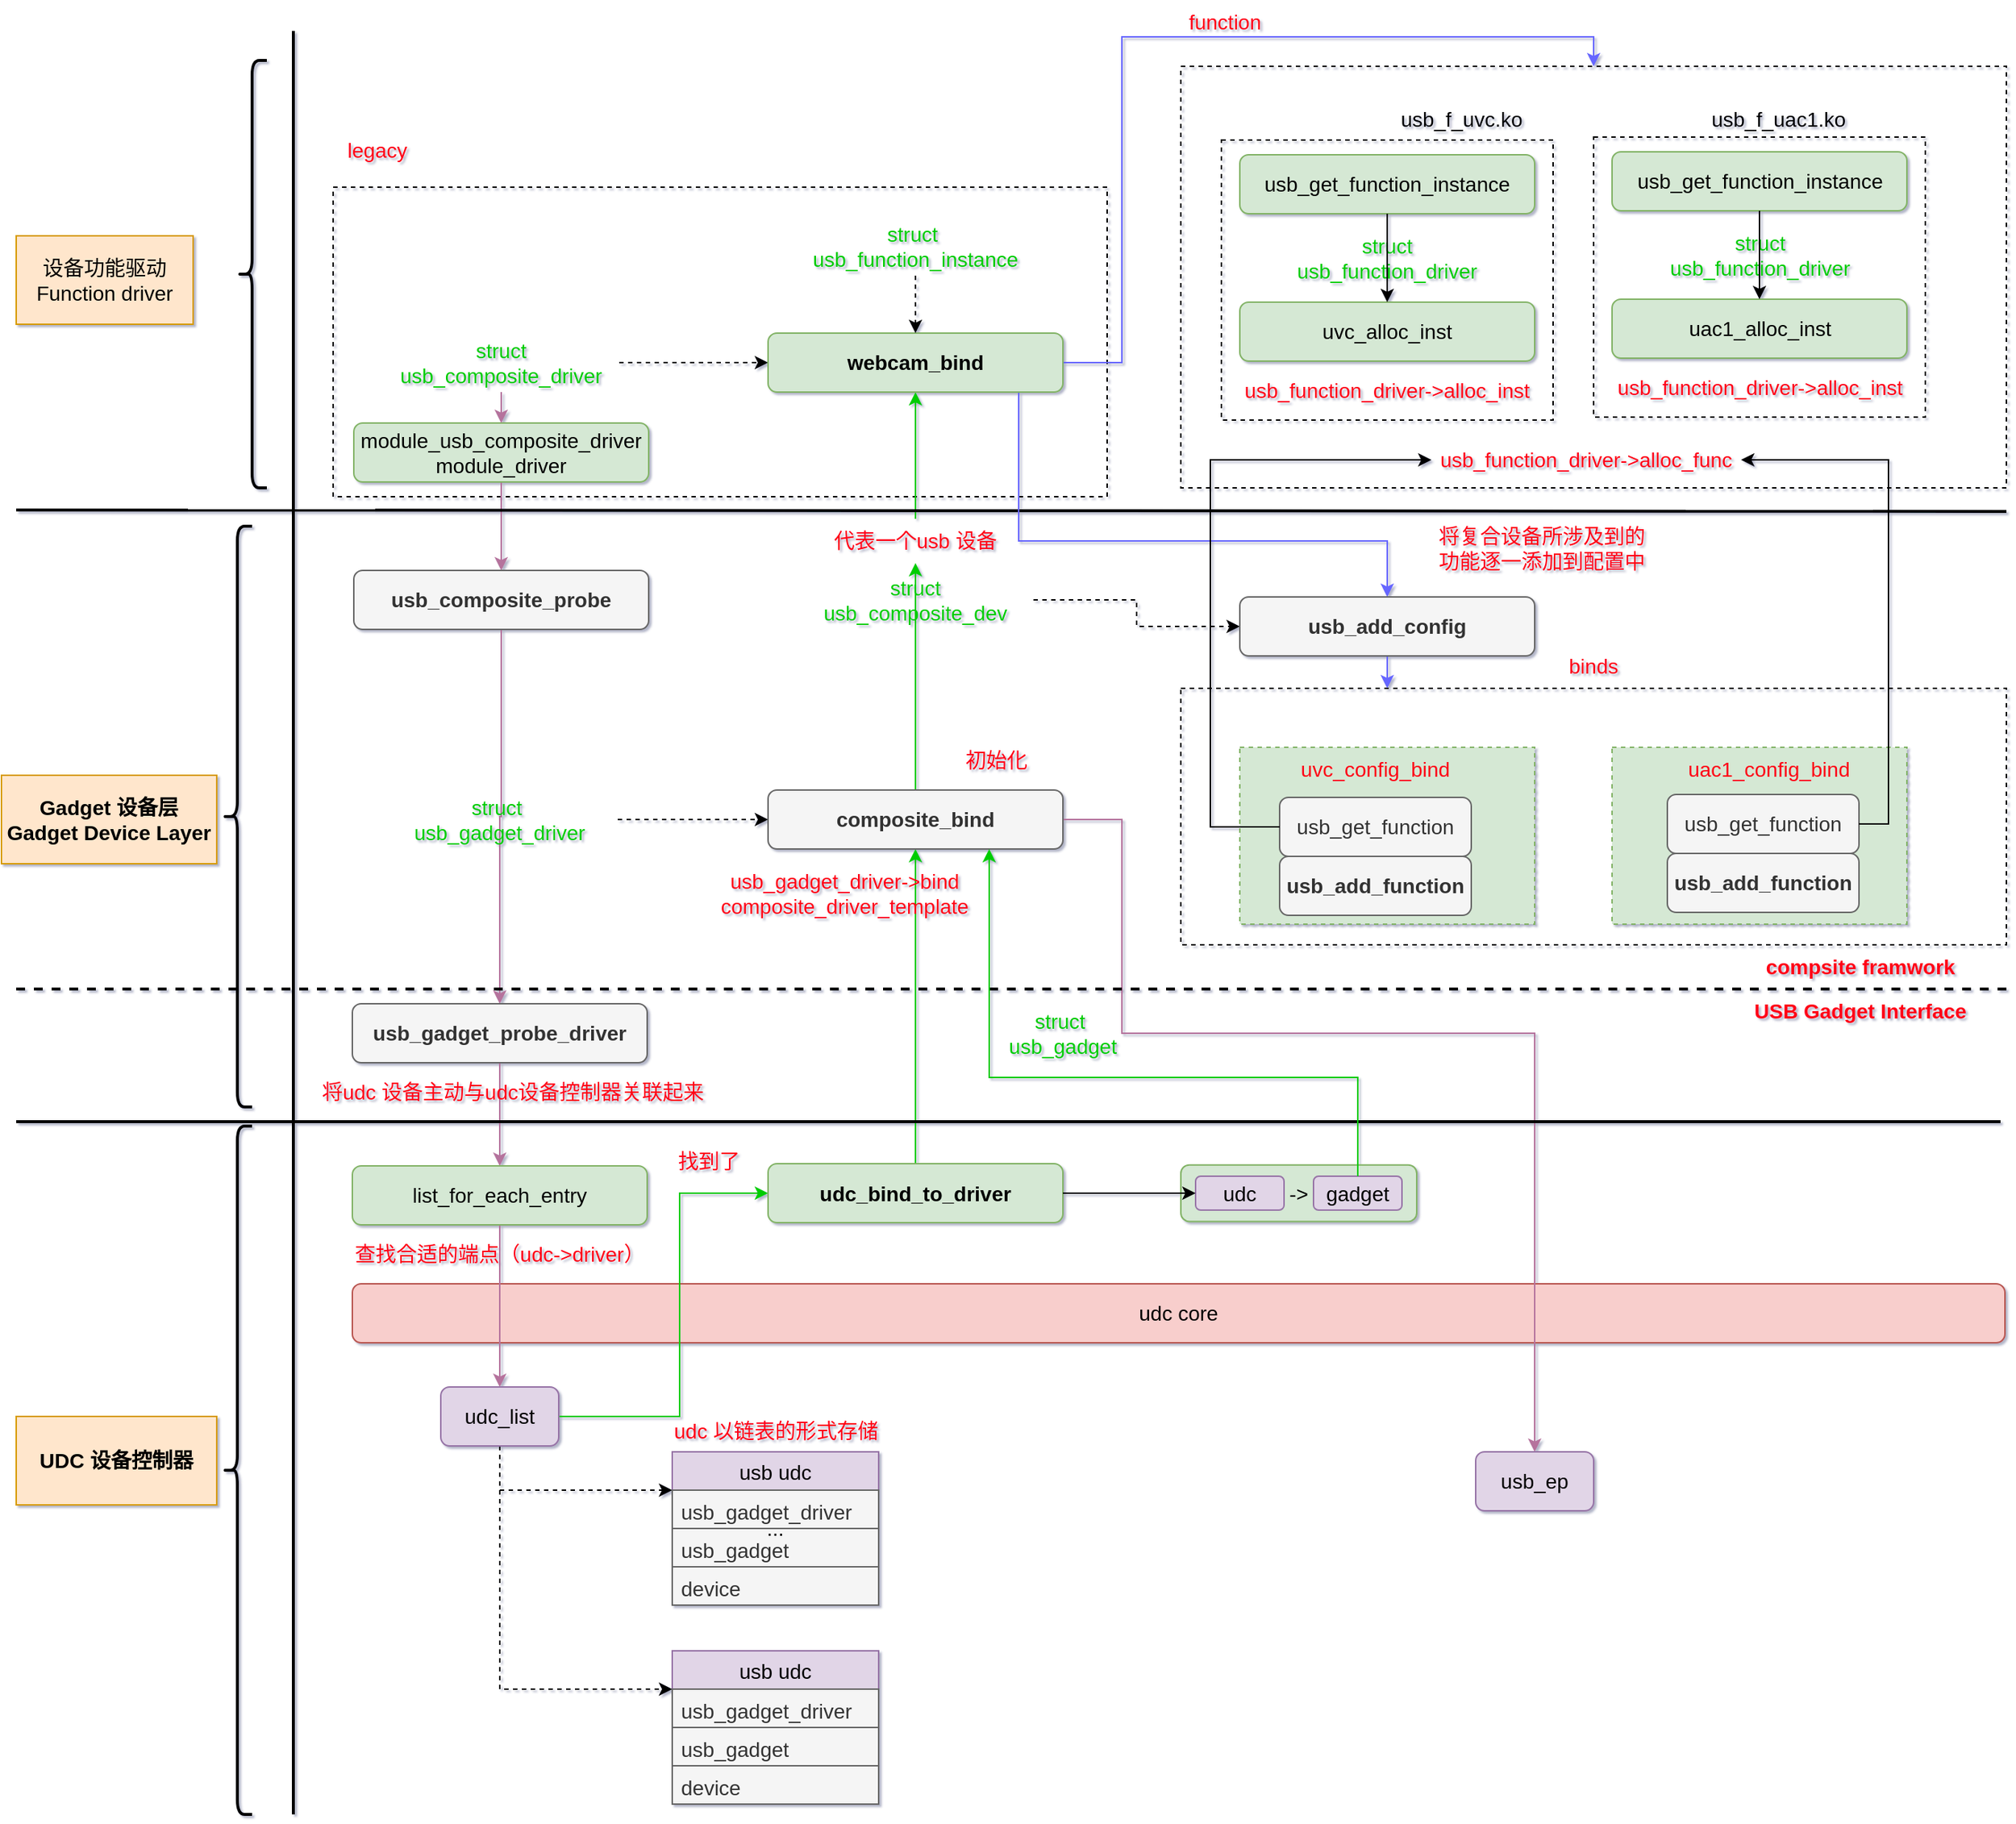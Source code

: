 <mxfile version="14.6.1" type="github">
  <diagram id="BDovwW1Q0JBoSyO907lS" name="第 1 页">
    <mxGraphModel dx="1447" dy="657" grid="0" gridSize="10" guides="1" tooltips="1" connect="1" arrows="1" fold="1" page="1" pageScale="1" pageWidth="1654" pageHeight="1169" math="0" shadow="1">
      <root>
        <mxCell id="0" />
        <mxCell id="1" parent="0" />
        <mxCell id="wkQvnUPnwcLy2Ve_AfU4-67" value="" style="rounded=0;whiteSpace=wrap;html=1;dashed=1;fontSize=14;fillColor=none;" vertex="1" parent="1">
          <mxGeometry x="870" y="516" width="560" height="174" as="geometry" />
        </mxCell>
        <mxCell id="wkQvnUPnwcLy2Ve_AfU4-7" value="" style="rounded=0;whiteSpace=wrap;html=1;fontSize=14;fillColor=none;dashed=1;" vertex="1" parent="1">
          <mxGeometry x="295" y="176" width="525" height="210" as="geometry" />
        </mxCell>
        <mxCell id="wkQvnUPnwcLy2Ve_AfU4-22" value="" style="rounded=0;whiteSpace=wrap;html=1;dashed=1;fontSize=14;fillColor=none;" vertex="1" parent="1">
          <mxGeometry x="870" y="94" width="560" height="286" as="geometry" />
        </mxCell>
        <mxCell id="V6lHvnkKD9r7ff4-EVEF-62" style="edgeStyle=orthogonalEdgeStyle;rounded=0;orthogonalLoop=1;jettySize=auto;html=1;exitX=0.5;exitY=0;exitDx=0;exitDy=0;entryX=0.5;entryY=1;entryDx=0;entryDy=0;fontSize=14;strokeColor=#00CC00;" edge="1" parent="1" source="V6lHvnkKD9r7ff4-EVEF-18" target="V6lHvnkKD9r7ff4-EVEF-49">
          <mxGeometry relative="1" as="geometry" />
        </mxCell>
        <mxCell id="V6lHvnkKD9r7ff4-EVEF-50" value="&lt;font color=&quot;#ff0516&quot;&gt;usb_gadget_driver-&amp;gt;bind&lt;br&gt;composite_driver_template&lt;br&gt;&lt;/font&gt;" style="text;html=1;strokeColor=none;fillColor=none;align=center;verticalAlign=middle;whiteSpace=wrap;rounded=0;fontSize=14;" vertex="1" parent="1">
          <mxGeometry x="557" y="640" width="170" height="30" as="geometry" />
        </mxCell>
        <mxCell id="V6lHvnkKD9r7ff4-EVEF-17" value="&lt;font&gt;&lt;span style=&quot;font-size: 14px&quot;&gt;udc core&lt;/span&gt;&lt;br&gt;&lt;/font&gt;" style="rounded=1;whiteSpace=wrap;html=1;fillColor=#f8cecc;strokeColor=#b85450;" vertex="1" parent="1">
          <mxGeometry x="308" y="920" width="1121" height="40" as="geometry" />
        </mxCell>
        <mxCell id="V6lHvnkKD9r7ff4-EVEF-10" value="" style="edgeStyle=orthogonalEdgeStyle;rounded=0;orthogonalLoop=1;jettySize=auto;html=1;fontSize=14;strokeColor=#B5739D;" edge="1" parent="1" source="V6lHvnkKD9r7ff4-EVEF-1" target="V6lHvnkKD9r7ff4-EVEF-9">
          <mxGeometry relative="1" as="geometry" />
        </mxCell>
        <mxCell id="V6lHvnkKD9r7ff4-EVEF-1" value="&lt;font&gt;&lt;span style=&quot;font-size: 14px&quot;&gt;module_usb_composite_driver&lt;/span&gt;&lt;font style=&quot;font-size: 14px&quot;&gt;&lt;br&gt;module_driver&lt;/font&gt;&lt;br&gt;&lt;/font&gt;" style="rounded=1;whiteSpace=wrap;html=1;fillColor=#d5e8d4;strokeColor=#82b366;" vertex="1" parent="1">
          <mxGeometry x="309" y="336" width="200" height="40" as="geometry" />
        </mxCell>
        <mxCell id="V6lHvnkKD9r7ff4-EVEF-14" style="edgeStyle=orthogonalEdgeStyle;rounded=0;orthogonalLoop=1;jettySize=auto;html=1;exitX=0.5;exitY=1;exitDx=0;exitDy=0;entryX=0.5;entryY=0;entryDx=0;entryDy=0;fontSize=14;strokeColor=#B5739D;" edge="1" parent="1" source="V6lHvnkKD9r7ff4-EVEF-6" target="V6lHvnkKD9r7ff4-EVEF-1">
          <mxGeometry relative="1" as="geometry" />
        </mxCell>
        <mxCell id="V6lHvnkKD9r7ff4-EVEF-65" style="edgeStyle=orthogonalEdgeStyle;rounded=0;orthogonalLoop=1;jettySize=auto;html=1;exitX=1;exitY=0.5;exitDx=0;exitDy=0;fontSize=14;dashed=1;" edge="1" parent="1" source="V6lHvnkKD9r7ff4-EVEF-6" target="V6lHvnkKD9r7ff4-EVEF-64">
          <mxGeometry relative="1" as="geometry" />
        </mxCell>
        <mxCell id="V6lHvnkKD9r7ff4-EVEF-6" value="&lt;font color=&quot;#00cc00&quot;&gt;struct usb_composite_driver&lt;/font&gt;" style="text;html=1;strokeColor=none;fillColor=none;align=center;verticalAlign=middle;whiteSpace=wrap;rounded=0;fontSize=14;" vertex="1" parent="1">
          <mxGeometry x="329" y="275" width="160" height="40" as="geometry" />
        </mxCell>
        <mxCell id="wkQvnUPnwcLy2Ve_AfU4-51" style="edgeStyle=orthogonalEdgeStyle;rounded=0;orthogonalLoop=1;jettySize=auto;html=1;exitX=0.5;exitY=1;exitDx=0;exitDy=0;fontSize=14;strokeColor=#B5739D;" edge="1" parent="1" source="V6lHvnkKD9r7ff4-EVEF-9" target="V6lHvnkKD9r7ff4-EVEF-12">
          <mxGeometry relative="1" as="geometry" />
        </mxCell>
        <mxCell id="V6lHvnkKD9r7ff4-EVEF-9" value="&lt;font&gt;&lt;span style=&quot;font-size: 14px&quot;&gt;&lt;b&gt;usb_composite_probe&lt;/b&gt;&lt;/span&gt;&lt;br&gt;&lt;/font&gt;" style="rounded=1;whiteSpace=wrap;html=1;fillColor=#f5f5f5;strokeColor=#666666;fontColor=#333333;" vertex="1" parent="1">
          <mxGeometry x="309" y="436" width="200" height="40" as="geometry" />
        </mxCell>
        <mxCell id="V6lHvnkKD9r7ff4-EVEF-66" style="edgeStyle=orthogonalEdgeStyle;rounded=0;orthogonalLoop=1;jettySize=auto;html=1;exitX=1;exitY=0.5;exitDx=0;exitDy=0;entryX=0;entryY=0.5;entryDx=0;entryDy=0;dashed=1;fontSize=14;" edge="1" parent="1" source="V6lHvnkKD9r7ff4-EVEF-11" target="V6lHvnkKD9r7ff4-EVEF-49">
          <mxGeometry relative="1" as="geometry" />
        </mxCell>
        <mxCell id="V6lHvnkKD9r7ff4-EVEF-11" value="&lt;font color=&quot;#00cc00&quot;&gt;struct&amp;nbsp;&lt;br&gt;usb_gadget_driver&lt;/font&gt;" style="text;html=1;strokeColor=none;fillColor=none;align=center;verticalAlign=middle;whiteSpace=wrap;rounded=0;fontSize=14;" vertex="1" parent="1">
          <mxGeometry x="328" y="585" width="160" height="40" as="geometry" />
        </mxCell>
        <mxCell id="wkQvnUPnwcLy2Ve_AfU4-52" style="edgeStyle=orthogonalEdgeStyle;rounded=0;orthogonalLoop=1;jettySize=auto;html=1;exitX=0.5;exitY=1;exitDx=0;exitDy=0;fontSize=14;strokeColor=#B5739D;entryX=0.5;entryY=0;entryDx=0;entryDy=0;" edge="1" parent="1" source="V6lHvnkKD9r7ff4-EVEF-12" target="V6lHvnkKD9r7ff4-EVEF-15">
          <mxGeometry relative="1" as="geometry">
            <mxPoint x="408" y="810" as="targetPoint" />
          </mxGeometry>
        </mxCell>
        <mxCell id="V6lHvnkKD9r7ff4-EVEF-12" value="&lt;font&gt;&lt;span style=&quot;font-size: 14px&quot;&gt;&lt;b&gt;usb_gadget_probe_driver&lt;/b&gt;&lt;/span&gt;&lt;br&gt;&lt;/font&gt;" style="rounded=1;whiteSpace=wrap;html=1;fillColor=#f5f5f5;strokeColor=#666666;fontColor=#333333;" vertex="1" parent="1">
          <mxGeometry x="308" y="730" width="200" height="40" as="geometry" />
        </mxCell>
        <mxCell id="V6lHvnkKD9r7ff4-EVEF-13" value="&lt;font color=&quot;#ff0516&quot;&gt;将udc 设备主动与udc设备控制器关联起来&lt;/font&gt;" style="text;html=1;strokeColor=none;fillColor=none;align=center;verticalAlign=middle;whiteSpace=wrap;rounded=0;fontSize=14;" vertex="1" parent="1">
          <mxGeometry x="277" y="780" width="280" height="20" as="geometry" />
        </mxCell>
        <mxCell id="wkQvnUPnwcLy2Ve_AfU4-53" style="edgeStyle=orthogonalEdgeStyle;rounded=0;orthogonalLoop=1;jettySize=auto;html=1;exitX=0.5;exitY=1;exitDx=0;exitDy=0;fontSize=14;strokeColor=#B5739D;" edge="1" parent="1" source="V6lHvnkKD9r7ff4-EVEF-15" target="V6lHvnkKD9r7ff4-EVEF-16">
          <mxGeometry relative="1" as="geometry" />
        </mxCell>
        <mxCell id="V6lHvnkKD9r7ff4-EVEF-15" value="&lt;font&gt;&lt;span style=&quot;font-size: 14px&quot;&gt;list_for_each_entry&lt;/span&gt;&lt;br&gt;&lt;/font&gt;" style="rounded=1;whiteSpace=wrap;html=1;fillColor=#d5e8d4;strokeColor=#82b366;" vertex="1" parent="1">
          <mxGeometry x="308" y="840" width="200" height="40" as="geometry" />
        </mxCell>
        <mxCell id="V6lHvnkKD9r7ff4-EVEF-34" style="edgeStyle=orthogonalEdgeStyle;rounded=0;orthogonalLoop=1;jettySize=auto;html=1;exitX=0.5;exitY=1;exitDx=0;exitDy=0;entryX=0;entryY=0.25;entryDx=0;entryDy=0;fontSize=14;dashed=1;" edge="1" parent="1" source="V6lHvnkKD9r7ff4-EVEF-16" target="V6lHvnkKD9r7ff4-EVEF-24">
          <mxGeometry relative="1" as="geometry" />
        </mxCell>
        <mxCell id="V6lHvnkKD9r7ff4-EVEF-35" style="edgeStyle=orthogonalEdgeStyle;rounded=0;orthogonalLoop=1;jettySize=auto;html=1;exitX=0.5;exitY=1;exitDx=0;exitDy=0;entryX=0;entryY=0.25;entryDx=0;entryDy=0;dashed=1;fontSize=14;" edge="1" parent="1" source="V6lHvnkKD9r7ff4-EVEF-16" target="V6lHvnkKD9r7ff4-EVEF-29">
          <mxGeometry relative="1" as="geometry" />
        </mxCell>
        <mxCell id="wkQvnUPnwcLy2Ve_AfU4-87" style="edgeStyle=orthogonalEdgeStyle;rounded=0;orthogonalLoop=1;jettySize=auto;html=1;exitX=1;exitY=0.5;exitDx=0;exitDy=0;entryX=0;entryY=0.5;entryDx=0;entryDy=0;fontSize=14;strokeColor=#00CC00;" edge="1" parent="1" source="V6lHvnkKD9r7ff4-EVEF-16" target="V6lHvnkKD9r7ff4-EVEF-18">
          <mxGeometry relative="1" as="geometry">
            <Array as="points">
              <mxPoint x="530" y="1010" />
              <mxPoint x="530" y="858" />
            </Array>
          </mxGeometry>
        </mxCell>
        <mxCell id="V6lHvnkKD9r7ff4-EVEF-16" value="&lt;font&gt;&lt;span style=&quot;font-size: 14px&quot;&gt;udc_list&lt;/span&gt;&lt;br&gt;&lt;/font&gt;" style="rounded=1;whiteSpace=wrap;html=1;fillColor=#e1d5e7;strokeColor=#9673a6;" vertex="1" parent="1">
          <mxGeometry x="368" y="990" width="80" height="40" as="geometry" />
        </mxCell>
        <mxCell id="V6lHvnkKD9r7ff4-EVEF-18" value="&lt;font&gt;&lt;span style=&quot;font-size: 14px&quot;&gt;&lt;b&gt;udc_bind_to_driver&lt;/b&gt;&lt;/span&gt;&lt;br&gt;&lt;/font&gt;" style="rounded=1;whiteSpace=wrap;html=1;fillColor=#d5e8d4;strokeColor=#82b366;" vertex="1" parent="1">
          <mxGeometry x="590" y="838.51" width="200" height="40" as="geometry" />
        </mxCell>
        <mxCell id="V6lHvnkKD9r7ff4-EVEF-21" value="&lt;font color=&quot;#ff0516&quot;&gt;找到了&lt;/font&gt;" style="text;html=1;strokeColor=none;fillColor=none;align=center;verticalAlign=middle;whiteSpace=wrap;rounded=0;fontSize=14;" vertex="1" parent="1">
          <mxGeometry x="520" y="827" width="60" height="20" as="geometry" />
        </mxCell>
        <mxCell id="V6lHvnkKD9r7ff4-EVEF-22" value="&lt;font color=&quot;#ff0516&quot;&gt;查找合适的端点（udc-&amp;gt;driver）&lt;/font&gt;" style="text;html=1;strokeColor=none;fillColor=none;align=center;verticalAlign=middle;whiteSpace=wrap;rounded=0;fontSize=14;" vertex="1" parent="1">
          <mxGeometry x="308" y="890" width="200" height="20" as="geometry" />
        </mxCell>
        <mxCell id="V6lHvnkKD9r7ff4-EVEF-24" value="usb udc" style="swimlane;fontStyle=0;childLayout=stackLayout;horizontal=1;startSize=26;fillColor=#e1d5e7;horizontalStack=0;resizeParent=1;resizeParentMax=0;resizeLast=0;collapsible=1;marginBottom=0;fontSize=14;strokeColor=#9673a6;" vertex="1" parent="1">
          <mxGeometry x="525" y="1034" width="140" height="104" as="geometry" />
        </mxCell>
        <mxCell id="V6lHvnkKD9r7ff4-EVEF-26" value="usb_gadget_driver" style="text;strokeColor=#666666;fillColor=#f5f5f5;align=left;verticalAlign=top;spacingLeft=4;spacingRight=4;overflow=hidden;rotatable=0;points=[[0,0.5],[1,0.5]];portConstraint=eastwest;fontSize=14;fontColor=#333333;" vertex="1" parent="V6lHvnkKD9r7ff4-EVEF-24">
          <mxGeometry y="26" width="140" height="26" as="geometry" />
        </mxCell>
        <mxCell id="V6lHvnkKD9r7ff4-EVEF-27" value="usb_gadget" style="text;strokeColor=#666666;fillColor=#f5f5f5;align=left;verticalAlign=top;spacingLeft=4;spacingRight=4;overflow=hidden;rotatable=0;points=[[0,0.5],[1,0.5]];portConstraint=eastwest;fontSize=14;fontColor=#333333;" vertex="1" parent="V6lHvnkKD9r7ff4-EVEF-24">
          <mxGeometry y="52" width="140" height="26" as="geometry" />
        </mxCell>
        <mxCell id="V6lHvnkKD9r7ff4-EVEF-28" value="device" style="text;strokeColor=#666666;fillColor=#f5f5f5;align=left;verticalAlign=top;spacingLeft=4;spacingRight=4;overflow=hidden;rotatable=0;points=[[0,0.5],[1,0.5]];portConstraint=eastwest;fontSize=14;fontColor=#333333;" vertex="1" parent="V6lHvnkKD9r7ff4-EVEF-24">
          <mxGeometry y="78" width="140" height="26" as="geometry" />
        </mxCell>
        <mxCell id="V6lHvnkKD9r7ff4-EVEF-29" value="usb udc" style="swimlane;fontStyle=0;childLayout=stackLayout;horizontal=1;startSize=26;fillColor=#e1d5e7;horizontalStack=0;resizeParent=1;resizeParentMax=0;resizeLast=0;collapsible=1;marginBottom=0;fontSize=14;strokeColor=#9673a6;" vertex="1" parent="1">
          <mxGeometry x="525" y="1169" width="140" height="104" as="geometry" />
        </mxCell>
        <mxCell id="V6lHvnkKD9r7ff4-EVEF-30" value="usb_gadget_driver" style="text;align=left;verticalAlign=top;spacingLeft=4;spacingRight=4;overflow=hidden;rotatable=0;points=[[0,0.5],[1,0.5]];portConstraint=eastwest;fontSize=14;fillColor=#f5f5f5;strokeColor=#666666;fontColor=#333333;" vertex="1" parent="V6lHvnkKD9r7ff4-EVEF-29">
          <mxGeometry y="26" width="140" height="26" as="geometry" />
        </mxCell>
        <mxCell id="V6lHvnkKD9r7ff4-EVEF-31" value="usb_gadget" style="text;align=left;verticalAlign=top;spacingLeft=4;spacingRight=4;overflow=hidden;rotatable=0;points=[[0,0.5],[1,0.5]];portConstraint=eastwest;fontSize=14;fillColor=#f5f5f5;strokeColor=#666666;fontColor=#333333;" vertex="1" parent="V6lHvnkKD9r7ff4-EVEF-29">
          <mxGeometry y="52" width="140" height="26" as="geometry" />
        </mxCell>
        <mxCell id="V6lHvnkKD9r7ff4-EVEF-32" value="device" style="text;align=left;verticalAlign=top;spacingLeft=4;spacingRight=4;overflow=hidden;rotatable=0;points=[[0,0.5],[1,0.5]];portConstraint=eastwest;fontSize=14;fillColor=#f5f5f5;strokeColor=#666666;fontColor=#333333;" vertex="1" parent="V6lHvnkKD9r7ff4-EVEF-29">
          <mxGeometry y="78" width="140" height="26" as="geometry" />
        </mxCell>
        <mxCell id="V6lHvnkKD9r7ff4-EVEF-33" value="..." style="text;html=1;strokeColor=none;fillColor=none;align=center;verticalAlign=middle;whiteSpace=wrap;rounded=0;fontSize=14;" vertex="1" parent="1">
          <mxGeometry x="575" y="1076" width="40" height="20" as="geometry" />
        </mxCell>
        <mxCell id="V6lHvnkKD9r7ff4-EVEF-36" value="&lt;font color=&quot;#ff0516&quot;&gt;udc 以链表的形式存储&lt;/font&gt;" style="text;html=1;strokeColor=none;fillColor=none;align=center;verticalAlign=middle;whiteSpace=wrap;rounded=0;fontSize=14;" vertex="1" parent="1">
          <mxGeometry x="517.5" y="1010" width="155" height="20" as="geometry" />
        </mxCell>
        <mxCell id="V6lHvnkKD9r7ff4-EVEF-43" value="" style="group" vertex="1" connectable="0" parent="1">
          <mxGeometry x="880" y="847" width="150" height="33" as="geometry" />
        </mxCell>
        <mxCell id="V6lHvnkKD9r7ff4-EVEF-44" value="" style="rounded=1;whiteSpace=wrap;html=1;fontSize=14;fillColor=#d5e8d4;strokeColor=#82b366;" vertex="1" parent="V6lHvnkKD9r7ff4-EVEF-43">
          <mxGeometry x="-10" y="-7.674" width="160" height="38.372" as="geometry" />
        </mxCell>
        <mxCell id="V6lHvnkKD9r7ff4-EVEF-37" value="&lt;font&gt;&lt;span style=&quot;font-size: 14px&quot;&gt;udc&lt;/span&gt;&lt;br&gt;&lt;/font&gt;" style="rounded=1;whiteSpace=wrap;html=1;fillColor=#e1d5e7;strokeColor=#9673a6;" vertex="1" parent="V6lHvnkKD9r7ff4-EVEF-43">
          <mxGeometry width="60" height="23.023" as="geometry" />
        </mxCell>
        <mxCell id="V6lHvnkKD9r7ff4-EVEF-39" value="&lt;font&gt;&lt;span style=&quot;font-size: 14px&quot;&gt;gadget&lt;/span&gt;&lt;br&gt;&lt;/font&gt;" style="rounded=1;whiteSpace=wrap;html=1;fillColor=#e1d5e7;strokeColor=#9673a6;" vertex="1" parent="V6lHvnkKD9r7ff4-EVEF-43">
          <mxGeometry x="80" width="60" height="23.023" as="geometry" />
        </mxCell>
        <mxCell id="V6lHvnkKD9r7ff4-EVEF-41" value="-&amp;gt;" style="text;html=1;strokeColor=none;fillColor=none;align=center;verticalAlign=middle;whiteSpace=wrap;rounded=0;fontSize=14;" vertex="1" parent="V6lHvnkKD9r7ff4-EVEF-43">
          <mxGeometry x="55" y="3.837" width="30" height="15.349" as="geometry" />
        </mxCell>
        <mxCell id="V6lHvnkKD9r7ff4-EVEF-48" style="edgeStyle=orthogonalEdgeStyle;rounded=0;orthogonalLoop=1;jettySize=auto;html=1;exitX=1;exitY=0.5;exitDx=0;exitDy=0;entryX=0;entryY=0.5;entryDx=0;entryDy=0;fontSize=14;" edge="1" parent="1" source="V6lHvnkKD9r7ff4-EVEF-18" target="V6lHvnkKD9r7ff4-EVEF-37">
          <mxGeometry relative="1" as="geometry" />
        </mxCell>
        <mxCell id="wkQvnUPnwcLy2Ve_AfU4-1" style="edgeStyle=orthogonalEdgeStyle;rounded=0;orthogonalLoop=1;jettySize=auto;html=1;exitX=0.5;exitY=0;exitDx=0;exitDy=0;fontSize=14;strokeColor=#00CC00;" edge="1" parent="1" source="V6lHvnkKD9r7ff4-EVEF-49" target="V6lHvnkKD9r7ff4-EVEF-54">
          <mxGeometry relative="1" as="geometry" />
        </mxCell>
        <mxCell id="wkQvnUPnwcLy2Ve_AfU4-89" style="edgeStyle=orthogonalEdgeStyle;rounded=0;orthogonalLoop=1;jettySize=auto;html=1;exitX=1;exitY=0.5;exitDx=0;exitDy=0;entryX=0.5;entryY=0;entryDx=0;entryDy=0;fontSize=14;strokeColor=#B5739D;" edge="1" parent="1" source="V6lHvnkKD9r7ff4-EVEF-49" target="wkQvnUPnwcLy2Ve_AfU4-88">
          <mxGeometry relative="1" as="geometry">
            <Array as="points">
              <mxPoint x="830" y="605" />
              <mxPoint x="830" y="750" />
              <mxPoint x="1110" y="750" />
            </Array>
          </mxGeometry>
        </mxCell>
        <mxCell id="V6lHvnkKD9r7ff4-EVEF-49" value="&lt;font&gt;&lt;span style=&quot;font-size: 14px&quot;&gt;&lt;b&gt;composite_bind&lt;/b&gt;&lt;/span&gt;&lt;br&gt;&lt;/font&gt;" style="rounded=1;whiteSpace=wrap;html=1;fillColor=#f5f5f5;strokeColor=#666666;fontColor=#333333;" vertex="1" parent="1">
          <mxGeometry x="590" y="585" width="200" height="40" as="geometry" />
        </mxCell>
        <mxCell id="V6lHvnkKD9r7ff4-EVEF-51" value="&lt;font color=&quot;#ff0516&quot;&gt;初始化&lt;br&gt;&lt;/font&gt;" style="text;html=1;strokeColor=none;fillColor=none;align=center;verticalAlign=middle;whiteSpace=wrap;rounded=0;fontSize=14;" vertex="1" parent="1">
          <mxGeometry x="715" y="550" width="60" height="30" as="geometry" />
        </mxCell>
        <mxCell id="wkQvnUPnwcLy2Ve_AfU4-49" style="edgeStyle=orthogonalEdgeStyle;rounded=0;orthogonalLoop=1;jettySize=auto;html=1;exitX=1;exitY=0.5;exitDx=0;exitDy=0;fontSize=14;dashed=1;" edge="1" parent="1" source="V6lHvnkKD9r7ff4-EVEF-53" target="wkQvnUPnwcLy2Ve_AfU4-11">
          <mxGeometry relative="1" as="geometry" />
        </mxCell>
        <mxCell id="V6lHvnkKD9r7ff4-EVEF-53" value="&lt;font color=&quot;#00cc00&quot;&gt;struct usb_composite_dev&lt;/font&gt;" style="text;html=1;strokeColor=none;fillColor=none;align=center;verticalAlign=middle;whiteSpace=wrap;rounded=0;fontSize=14;" vertex="1" parent="1">
          <mxGeometry x="610" y="436" width="160" height="40" as="geometry" />
        </mxCell>
        <mxCell id="wkQvnUPnwcLy2Ve_AfU4-2" style="edgeStyle=orthogonalEdgeStyle;rounded=0;orthogonalLoop=1;jettySize=auto;html=1;exitX=0.5;exitY=0;exitDx=0;exitDy=0;entryX=0.5;entryY=1;entryDx=0;entryDy=0;fontSize=14;strokeColor=#00CC00;" edge="1" parent="1" source="V6lHvnkKD9r7ff4-EVEF-54" target="V6lHvnkKD9r7ff4-EVEF-64">
          <mxGeometry relative="1" as="geometry" />
        </mxCell>
        <mxCell id="V6lHvnkKD9r7ff4-EVEF-54" value="&lt;font color=&quot;#ff0516&quot;&gt;代表一个usb 设备&lt;br&gt;&lt;/font&gt;" style="text;html=1;strokeColor=none;fillColor=none;align=center;verticalAlign=middle;whiteSpace=wrap;rounded=0;fontSize=14;" vertex="1" parent="1">
          <mxGeometry x="625" y="401" width="130" height="30" as="geometry" />
        </mxCell>
        <mxCell id="V6lHvnkKD9r7ff4-EVEF-55" value="设备功能驱动&lt;br&gt;Function driver" style="rounded=0;whiteSpace=wrap;html=1;fontSize=14;fillColor=#ffe6cc;strokeColor=#d79b00;" vertex="1" parent="1">
          <mxGeometry x="80" y="209" width="120" height="60" as="geometry" />
        </mxCell>
        <mxCell id="V6lHvnkKD9r7ff4-EVEF-56" value="" style="endArrow=none;html=1;fontSize=14;strokeWidth=2;" edge="1" parent="1">
          <mxGeometry width="50" height="50" relative="1" as="geometry">
            <mxPoint x="80" y="395" as="sourcePoint" />
            <mxPoint x="1430" y="396" as="targetPoint" />
          </mxGeometry>
        </mxCell>
        <mxCell id="V6lHvnkKD9r7ff4-EVEF-58" value="&lt;b&gt;Gadget 设备层&lt;br&gt;Gadget Device Layer&lt;/b&gt;" style="rounded=0;whiteSpace=wrap;html=1;fontSize=14;fillColor=#ffe6cc;strokeColor=#d79b00;" vertex="1" parent="1">
          <mxGeometry x="70" y="575" width="146" height="60" as="geometry" />
        </mxCell>
        <mxCell id="V6lHvnkKD9r7ff4-EVEF-59" value="&lt;b&gt;UDC 设备控制器&lt;/b&gt;" style="rounded=0;whiteSpace=wrap;html=1;fontSize=14;fillColor=#ffe6cc;strokeColor=#d79b00;" vertex="1" parent="1">
          <mxGeometry x="80" y="1010" width="136" height="60" as="geometry" />
        </mxCell>
        <mxCell id="wkQvnUPnwcLy2Ve_AfU4-54" style="edgeStyle=orthogonalEdgeStyle;rounded=0;orthogonalLoop=1;jettySize=auto;html=1;exitX=0.75;exitY=1;exitDx=0;exitDy=0;fontSize=14;strokeColor=#6666FF;" edge="1" parent="1" source="V6lHvnkKD9r7ff4-EVEF-64" target="wkQvnUPnwcLy2Ve_AfU4-11">
          <mxGeometry relative="1" as="geometry">
            <Array as="points">
              <mxPoint x="760" y="315" />
              <mxPoint x="760" y="416" />
              <mxPoint x="1010" y="416" />
            </Array>
          </mxGeometry>
        </mxCell>
        <mxCell id="wkQvnUPnwcLy2Ve_AfU4-83" style="edgeStyle=orthogonalEdgeStyle;rounded=0;orthogonalLoop=1;jettySize=auto;html=1;exitX=1;exitY=0.5;exitDx=0;exitDy=0;entryX=0.5;entryY=0;entryDx=0;entryDy=0;fontSize=14;strokeColor=#6666FF;" edge="1" parent="1" source="V6lHvnkKD9r7ff4-EVEF-64" target="wkQvnUPnwcLy2Ve_AfU4-22">
          <mxGeometry relative="1" as="geometry" />
        </mxCell>
        <mxCell id="V6lHvnkKD9r7ff4-EVEF-64" value="&lt;font&gt;&lt;span style=&quot;font-size: 14px&quot;&gt;&lt;b&gt;webcam_bind&lt;/b&gt;&lt;/span&gt;&lt;br&gt;&lt;/font&gt;" style="rounded=1;whiteSpace=wrap;html=1;fillColor=#d5e8d4;strokeColor=#82b366;" vertex="1" parent="1">
          <mxGeometry x="590" y="275" width="200" height="40" as="geometry" />
        </mxCell>
        <mxCell id="wkQvnUPnwcLy2Ve_AfU4-4" style="edgeStyle=orthogonalEdgeStyle;rounded=0;orthogonalLoop=1;jettySize=auto;html=1;exitX=0.5;exitY=1;exitDx=0;exitDy=0;entryX=0.5;entryY=0;entryDx=0;entryDy=0;fontSize=14;dashed=1;" edge="1" parent="1" source="V6lHvnkKD9r7ff4-EVEF-68" target="V6lHvnkKD9r7ff4-EVEF-64">
          <mxGeometry relative="1" as="geometry" />
        </mxCell>
        <mxCell id="V6lHvnkKD9r7ff4-EVEF-68" value="&lt;font color=&quot;#00cc00&quot;&gt;struct&amp;nbsp;&lt;br&gt;usb_function_instance&lt;/font&gt;" style="text;html=1;strokeColor=none;fillColor=none;align=center;verticalAlign=middle;whiteSpace=wrap;rounded=0;fontSize=14;" vertex="1" parent="1">
          <mxGeometry x="610" y="196" width="160" height="40" as="geometry" />
        </mxCell>
        <mxCell id="wkQvnUPnwcLy2Ve_AfU4-8" value="&lt;font color=&quot;#ff0516&quot;&gt;legacy&lt;br&gt;&lt;/font&gt;" style="text;html=1;strokeColor=none;fillColor=none;align=center;verticalAlign=middle;whiteSpace=wrap;rounded=0;fontSize=14;" vertex="1" parent="1">
          <mxGeometry x="295" y="136" width="60" height="30" as="geometry" />
        </mxCell>
        <mxCell id="wkQvnUPnwcLy2Ve_AfU4-10" value="&lt;font color=&quot;#ff0516&quot;&gt;function&lt;br&gt;&lt;/font&gt;" style="text;html=1;strokeColor=none;fillColor=none;align=center;verticalAlign=middle;whiteSpace=wrap;rounded=0;fontSize=14;" vertex="1" parent="1">
          <mxGeometry x="870" y="49" width="60" height="30" as="geometry" />
        </mxCell>
        <mxCell id="wkQvnUPnwcLy2Ve_AfU4-82" style="edgeStyle=orthogonalEdgeStyle;rounded=0;orthogonalLoop=1;jettySize=auto;html=1;exitX=0.5;exitY=1;exitDx=0;exitDy=0;entryX=0.25;entryY=0;entryDx=0;entryDy=0;fontSize=14;strokeColor=#6666FF;" edge="1" parent="1" source="wkQvnUPnwcLy2Ve_AfU4-11" target="wkQvnUPnwcLy2Ve_AfU4-67">
          <mxGeometry relative="1" as="geometry" />
        </mxCell>
        <mxCell id="wkQvnUPnwcLy2Ve_AfU4-11" value="&lt;font&gt;&lt;span style=&quot;font-size: 14px&quot;&gt;&lt;b&gt;usb_add_config&lt;/b&gt;&lt;/span&gt;&lt;br&gt;&lt;/font&gt;" style="rounded=1;whiteSpace=wrap;html=1;fillColor=#f5f5f5;strokeColor=#666666;fontColor=#333333;" vertex="1" parent="1">
          <mxGeometry x="910" y="454" width="200" height="40" as="geometry" />
        </mxCell>
        <mxCell id="wkQvnUPnwcLy2Ve_AfU4-34" value="" style="group" vertex="1" connectable="0" parent="1">
          <mxGeometry x="897.5" y="144" width="225" height="190" as="geometry" />
        </mxCell>
        <mxCell id="wkQvnUPnwcLy2Ve_AfU4-18" value="" style="rounded=0;whiteSpace=wrap;html=1;dashed=1;fontSize=14;fillColor=none;" vertex="1" parent="wkQvnUPnwcLy2Ve_AfU4-34">
          <mxGeometry width="225" height="190" as="geometry" />
        </mxCell>
        <mxCell id="wkQvnUPnwcLy2Ve_AfU4-33" value="" style="group" vertex="1" connectable="0" parent="wkQvnUPnwcLy2Ve_AfU4-34">
          <mxGeometry x="12.5" y="10" width="200" height="175" as="geometry" />
        </mxCell>
        <mxCell id="V6lHvnkKD9r7ff4-EVEF-69" value="&lt;font color=&quot;#00cc00&quot;&gt;struct usb_function_driver&lt;/font&gt;" style="text;html=1;strokeColor=none;fillColor=none;align=center;verticalAlign=middle;whiteSpace=wrap;rounded=0;fontSize=14;" vertex="1" parent="wkQvnUPnwcLy2Ve_AfU4-33">
          <mxGeometry x="20" y="50" width="160" height="40" as="geometry" />
        </mxCell>
        <mxCell id="V6lHvnkKD9r7ff4-EVEF-73" value="&lt;font color=&quot;#ff0516&quot;&gt;usb_function_driver-&amp;gt;alloc_inst&lt;br&gt;&lt;/font&gt;" style="text;html=1;strokeColor=none;fillColor=none;align=center;verticalAlign=middle;whiteSpace=wrap;rounded=0;fontSize=14;" vertex="1" parent="wkQvnUPnwcLy2Ve_AfU4-33">
          <mxGeometry y="145" width="200" height="30" as="geometry" />
        </mxCell>
        <mxCell id="V6lHvnkKD9r7ff4-EVEF-67" value="&lt;font&gt;&lt;span style=&quot;font-size: 14px&quot;&gt;usb_get_function_instance&lt;/span&gt;&lt;br&gt;&lt;/font&gt;" style="rounded=1;whiteSpace=wrap;html=1;fillColor=#d5e8d4;strokeColor=#82b366;" vertex="1" parent="wkQvnUPnwcLy2Ve_AfU4-33">
          <mxGeometry width="200" height="40" as="geometry" />
        </mxCell>
        <mxCell id="V6lHvnkKD9r7ff4-EVEF-72" value="&lt;font&gt;&lt;span style=&quot;font-size: 14px&quot;&gt;uvc_alloc_inst&lt;/span&gt;&lt;br&gt;&lt;/font&gt;" style="rounded=1;whiteSpace=wrap;html=1;fillColor=#d5e8d4;strokeColor=#82b366;" vertex="1" parent="wkQvnUPnwcLy2Ve_AfU4-33">
          <mxGeometry y="100" width="200" height="40" as="geometry" />
        </mxCell>
        <mxCell id="wkQvnUPnwcLy2Ve_AfU4-6" style="edgeStyle=orthogonalEdgeStyle;rounded=0;orthogonalLoop=1;jettySize=auto;html=1;exitX=0.5;exitY=1;exitDx=0;exitDy=0;fontSize=14;" edge="1" parent="wkQvnUPnwcLy2Ve_AfU4-33" source="V6lHvnkKD9r7ff4-EVEF-67" target="V6lHvnkKD9r7ff4-EVEF-72">
          <mxGeometry as="geometry" />
        </mxCell>
        <mxCell id="wkQvnUPnwcLy2Ve_AfU4-35" value="" style="group" vertex="1" connectable="0" parent="1">
          <mxGeometry x="1150" y="142" width="225" height="190" as="geometry" />
        </mxCell>
        <mxCell id="wkQvnUPnwcLy2Ve_AfU4-36" value="" style="rounded=0;whiteSpace=wrap;html=1;dashed=1;fontSize=14;fillColor=none;" vertex="1" parent="wkQvnUPnwcLy2Ve_AfU4-35">
          <mxGeometry width="225" height="190" as="geometry" />
        </mxCell>
        <mxCell id="wkQvnUPnwcLy2Ve_AfU4-37" value="" style="group" vertex="1" connectable="0" parent="wkQvnUPnwcLy2Ve_AfU4-35">
          <mxGeometry x="12.5" y="10" width="200" height="175" as="geometry" />
        </mxCell>
        <mxCell id="wkQvnUPnwcLy2Ve_AfU4-38" value="&lt;font color=&quot;#00cc00&quot;&gt;struct usb_function_driver&lt;/font&gt;" style="text;html=1;strokeColor=none;fillColor=none;align=center;verticalAlign=middle;whiteSpace=wrap;rounded=0;fontSize=14;" vertex="1" parent="wkQvnUPnwcLy2Ve_AfU4-37">
          <mxGeometry x="20" y="50" width="160" height="40" as="geometry" />
        </mxCell>
        <mxCell id="wkQvnUPnwcLy2Ve_AfU4-39" value="&lt;font color=&quot;#ff0516&quot;&gt;usb_function_driver-&amp;gt;alloc_inst&lt;br&gt;&lt;/font&gt;" style="text;html=1;strokeColor=none;fillColor=none;align=center;verticalAlign=middle;whiteSpace=wrap;rounded=0;fontSize=14;" vertex="1" parent="wkQvnUPnwcLy2Ve_AfU4-37">
          <mxGeometry y="145" width="200" height="30" as="geometry" />
        </mxCell>
        <mxCell id="wkQvnUPnwcLy2Ve_AfU4-40" value="&lt;font&gt;&lt;span style=&quot;font-size: 14px&quot;&gt;usb_get_function_instance&lt;/span&gt;&lt;br&gt;&lt;/font&gt;" style="rounded=1;whiteSpace=wrap;html=1;fillColor=#d5e8d4;strokeColor=#82b366;" vertex="1" parent="wkQvnUPnwcLy2Ve_AfU4-37">
          <mxGeometry width="200" height="40" as="geometry" />
        </mxCell>
        <mxCell id="wkQvnUPnwcLy2Ve_AfU4-41" value="&lt;font&gt;&lt;span style=&quot;font-size: 14px&quot;&gt;uac1_alloc_inst&lt;/span&gt;&lt;br&gt;&lt;/font&gt;" style="rounded=1;whiteSpace=wrap;html=1;fillColor=#d5e8d4;strokeColor=#82b366;" vertex="1" parent="wkQvnUPnwcLy2Ve_AfU4-37">
          <mxGeometry y="100" width="200" height="40" as="geometry" />
        </mxCell>
        <mxCell id="wkQvnUPnwcLy2Ve_AfU4-42" style="edgeStyle=orthogonalEdgeStyle;rounded=0;orthogonalLoop=1;jettySize=auto;html=1;exitX=0.5;exitY=1;exitDx=0;exitDy=0;fontSize=14;" edge="1" parent="wkQvnUPnwcLy2Ve_AfU4-37" source="wkQvnUPnwcLy2Ve_AfU4-40" target="wkQvnUPnwcLy2Ve_AfU4-41">
          <mxGeometry as="geometry" />
        </mxCell>
        <mxCell id="wkQvnUPnwcLy2Ve_AfU4-44" value="usb_f_uac1.ko" style="text;html=1;align=center;verticalAlign=middle;resizable=0;points=[];autosize=1;strokeColor=none;fontSize=14;" vertex="1" parent="1">
          <mxGeometry x="1220" y="120" width="110" height="20" as="geometry" />
        </mxCell>
        <mxCell id="wkQvnUPnwcLy2Ve_AfU4-43" value="usb_f_uvc.ko" style="text;html=1;align=center;verticalAlign=middle;resizable=0;points=[];autosize=1;strokeColor=none;fontSize=14;" vertex="1" parent="1">
          <mxGeometry x="1010" y="120" width="100" height="20" as="geometry" />
        </mxCell>
        <mxCell id="wkQvnUPnwcLy2Ve_AfU4-65" value="" style="group" vertex="1" connectable="0" parent="1">
          <mxGeometry x="910" y="556" width="200" height="120" as="geometry" />
        </mxCell>
        <mxCell id="wkQvnUPnwcLy2Ve_AfU4-57" value="" style="rounded=0;whiteSpace=wrap;html=1;dashed=1;fontSize=14;fillColor=#d5e8d4;strokeColor=#82b366;" vertex="1" parent="wkQvnUPnwcLy2Ve_AfU4-65">
          <mxGeometry width="200" height="120" as="geometry" />
        </mxCell>
        <mxCell id="wkQvnUPnwcLy2Ve_AfU4-58" value="" style="group" vertex="1" connectable="0" parent="wkQvnUPnwcLy2Ve_AfU4-65">
          <mxGeometry x="27" y="34" width="130" height="80" as="geometry" />
        </mxCell>
        <mxCell id="wkQvnUPnwcLy2Ve_AfU4-55" value="&lt;font&gt;&lt;span style=&quot;font-size: 14px&quot;&gt;usb_get_function&lt;/span&gt;&lt;br&gt;&lt;/font&gt;" style="rounded=1;whiteSpace=wrap;html=1;fillColor=#f5f5f5;strokeColor=#666666;fontColor=#333333;" vertex="1" parent="wkQvnUPnwcLy2Ve_AfU4-58">
          <mxGeometry width="130" height="40" as="geometry" />
        </mxCell>
        <mxCell id="wkQvnUPnwcLy2Ve_AfU4-56" value="&lt;font&gt;&lt;span style=&quot;font-size: 14px&quot;&gt;&lt;b&gt;usb_add_function&lt;/b&gt;&lt;/span&gt;&lt;br&gt;&lt;/font&gt;" style="rounded=1;whiteSpace=wrap;html=1;fillColor=#f5f5f5;strokeColor=#666666;fontColor=#333333;" vertex="1" parent="wkQvnUPnwcLy2Ve_AfU4-58">
          <mxGeometry y="40" width="130" height="40" as="geometry" />
        </mxCell>
        <mxCell id="wkQvnUPnwcLy2Ve_AfU4-59" value="&lt;font color=&quot;#ff0516&quot;&gt;uvc_config_bind&lt;br&gt;&lt;/font&gt;" style="text;html=1;strokeColor=none;fillColor=none;align=center;verticalAlign=middle;whiteSpace=wrap;rounded=0;fontSize=14;" vertex="1" parent="wkQvnUPnwcLy2Ve_AfU4-65">
          <mxGeometry x="7" width="170" height="30" as="geometry" />
        </mxCell>
        <mxCell id="wkQvnUPnwcLy2Ve_AfU4-66" value="" style="group" vertex="1" connectable="0" parent="1">
          <mxGeometry x="1162.5" y="556" width="200" height="120" as="geometry" />
        </mxCell>
        <mxCell id="wkQvnUPnwcLy2Ve_AfU4-60" value="" style="rounded=0;whiteSpace=wrap;html=1;dashed=1;fontSize=14;fillColor=#d5e8d4;strokeColor=#82b366;" vertex="1" parent="wkQvnUPnwcLy2Ve_AfU4-66">
          <mxGeometry width="200" height="120" as="geometry" />
        </mxCell>
        <mxCell id="wkQvnUPnwcLy2Ve_AfU4-61" value="" style="group" vertex="1" connectable="0" parent="wkQvnUPnwcLy2Ve_AfU4-66">
          <mxGeometry x="37.5" y="32" width="130" height="80" as="geometry" />
        </mxCell>
        <mxCell id="wkQvnUPnwcLy2Ve_AfU4-62" value="&lt;font&gt;&lt;span style=&quot;font-size: 14px&quot;&gt;usb_get_function&lt;/span&gt;&lt;br&gt;&lt;/font&gt;" style="rounded=1;whiteSpace=wrap;html=1;fillColor=#f5f5f5;strokeColor=#666666;fontColor=#333333;" vertex="1" parent="wkQvnUPnwcLy2Ve_AfU4-61">
          <mxGeometry width="130" height="40" as="geometry" />
        </mxCell>
        <mxCell id="wkQvnUPnwcLy2Ve_AfU4-63" value="&lt;font&gt;&lt;span style=&quot;font-size: 14px&quot;&gt;&lt;b&gt;usb_add_function&lt;/b&gt;&lt;/span&gt;&lt;br&gt;&lt;/font&gt;" style="rounded=1;whiteSpace=wrap;html=1;fillColor=#f5f5f5;strokeColor=#666666;fontColor=#333333;" vertex="1" parent="wkQvnUPnwcLy2Ve_AfU4-61">
          <mxGeometry y="40" width="130" height="40" as="geometry" />
        </mxCell>
        <mxCell id="wkQvnUPnwcLy2Ve_AfU4-64" value="&lt;font color=&quot;#ff0516&quot;&gt;uac1_config_bind&lt;br&gt;&lt;/font&gt;" style="text;html=1;strokeColor=none;fillColor=none;align=center;verticalAlign=middle;whiteSpace=wrap;rounded=0;fontSize=14;" vertex="1" parent="wkQvnUPnwcLy2Ve_AfU4-66">
          <mxGeometry x="21" width="170" height="30" as="geometry" />
        </mxCell>
        <mxCell id="wkQvnUPnwcLy2Ve_AfU4-76" value="&lt;font color=&quot;#ff0516&quot;&gt;usb_function_driver-&amp;gt;alloc_func&lt;br&gt;&lt;/font&gt;" style="text;html=1;strokeColor=none;fillColor=none;align=center;verticalAlign=middle;whiteSpace=wrap;rounded=0;fontSize=14;" vertex="1" parent="1">
          <mxGeometry x="1040" y="346" width="210" height="30" as="geometry" />
        </mxCell>
        <mxCell id="wkQvnUPnwcLy2Ve_AfU4-79" value="&lt;font color=&quot;#ff0516&quot;&gt;将复合设备所涉及到的功能逐一添加到配置中&lt;br&gt;&lt;/font&gt;" style="text;html=1;strokeColor=none;fillColor=none;align=center;verticalAlign=middle;whiteSpace=wrap;rounded=0;fontSize=14;" vertex="1" parent="1">
          <mxGeometry x="1040" y="406" width="150" height="30" as="geometry" />
        </mxCell>
        <mxCell id="wkQvnUPnwcLy2Ve_AfU4-80" style="edgeStyle=orthogonalEdgeStyle;rounded=0;orthogonalLoop=1;jettySize=auto;html=1;exitX=1;exitY=0.5;exitDx=0;exitDy=0;entryX=1;entryY=0.5;entryDx=0;entryDy=0;fontSize=14;" edge="1" parent="1" source="wkQvnUPnwcLy2Ve_AfU4-62" target="wkQvnUPnwcLy2Ve_AfU4-76">
          <mxGeometry relative="1" as="geometry" />
        </mxCell>
        <mxCell id="wkQvnUPnwcLy2Ve_AfU4-81" style="edgeStyle=orthogonalEdgeStyle;rounded=0;orthogonalLoop=1;jettySize=auto;html=1;exitX=0;exitY=0.5;exitDx=0;exitDy=0;entryX=0;entryY=0.5;entryDx=0;entryDy=0;fontSize=14;" edge="1" parent="1" source="wkQvnUPnwcLy2Ve_AfU4-55" target="wkQvnUPnwcLy2Ve_AfU4-76">
          <mxGeometry relative="1" as="geometry">
            <Array as="points">
              <mxPoint x="890" y="610" />
              <mxPoint x="890" y="361" />
            </Array>
          </mxGeometry>
        </mxCell>
        <mxCell id="wkQvnUPnwcLy2Ve_AfU4-84" value="&lt;font color=&quot;#ff0516&quot;&gt;binds&lt;br&gt;&lt;/font&gt;" style="text;html=1;strokeColor=none;fillColor=none;align=center;verticalAlign=middle;whiteSpace=wrap;rounded=0;fontSize=14;" vertex="1" parent="1">
          <mxGeometry x="1120" y="486" width="60" height="30" as="geometry" />
        </mxCell>
        <mxCell id="wkQvnUPnwcLy2Ve_AfU4-88" value="&lt;font&gt;&lt;span style=&quot;font-size: 14px&quot;&gt;usb_ep&lt;/span&gt;&lt;br&gt;&lt;/font&gt;" style="rounded=1;whiteSpace=wrap;html=1;fillColor=#e1d5e7;strokeColor=#9673a6;" vertex="1" parent="1">
          <mxGeometry x="1070" y="1034" width="80" height="40" as="geometry" />
        </mxCell>
        <mxCell id="wkQvnUPnwcLy2Ve_AfU4-90" value="" style="endArrow=none;html=1;fontSize=14;strokeWidth=2;" edge="1" parent="1">
          <mxGeometry width="50" height="50" relative="1" as="geometry">
            <mxPoint x="80" y="810" as="sourcePoint" />
            <mxPoint x="1426" y="810.0" as="targetPoint" />
          </mxGeometry>
        </mxCell>
        <mxCell id="wkQvnUPnwcLy2Ve_AfU4-91" value="" style="endArrow=none;html=1;fontSize=14;dashed=1;strokeWidth=2;" edge="1" parent="1">
          <mxGeometry width="50" height="50" relative="1" as="geometry">
            <mxPoint x="80" y="720" as="sourcePoint" />
            <mxPoint x="1430" y="720" as="targetPoint" />
          </mxGeometry>
        </mxCell>
        <mxCell id="wkQvnUPnwcLy2Ve_AfU4-92" value="&lt;font color=&quot;#ff0516&quot;&gt;compsite framwork&lt;br&gt;&lt;/font&gt;" style="text;html=1;strokeColor=none;fillColor=none;align=center;verticalAlign=middle;whiteSpace=wrap;rounded=0;fontSize=14;fontStyle=1" vertex="1" parent="1">
          <mxGeometry x="1246" y="690" width="170" height="30" as="geometry" />
        </mxCell>
        <mxCell id="wkQvnUPnwcLy2Ve_AfU4-93" value="&lt;font color=&quot;#ff0516&quot;&gt;USB Gadget Interface&lt;br&gt;&lt;/font&gt;" style="text;html=1;strokeColor=none;fillColor=none;align=center;verticalAlign=middle;whiteSpace=wrap;rounded=0;fontSize=14;fontStyle=1" vertex="1" parent="1">
          <mxGeometry x="1246" y="720" width="170" height="30" as="geometry" />
        </mxCell>
        <mxCell id="wkQvnUPnwcLy2Ve_AfU4-94" style="edgeStyle=orthogonalEdgeStyle;rounded=0;orthogonalLoop=1;jettySize=auto;html=1;exitX=0.5;exitY=0;exitDx=0;exitDy=0;entryX=0.75;entryY=1;entryDx=0;entryDy=0;fontSize=14;strokeWidth=1;strokeColor=#00CC00;" edge="1" parent="1" source="V6lHvnkKD9r7ff4-EVEF-39" target="V6lHvnkKD9r7ff4-EVEF-49">
          <mxGeometry relative="1" as="geometry">
            <Array as="points">
              <mxPoint x="990" y="780" />
              <mxPoint x="740" y="780" />
            </Array>
          </mxGeometry>
        </mxCell>
        <mxCell id="wkQvnUPnwcLy2Ve_AfU4-95" value="&lt;font color=&quot;#00cc00&quot;&gt;struct&amp;nbsp;&lt;br&gt;usb_gadget&lt;/font&gt;" style="text;html=1;strokeColor=none;fillColor=none;align=center;verticalAlign=middle;whiteSpace=wrap;rounded=0;fontSize=14;" vertex="1" parent="1">
          <mxGeometry x="740" y="730" width="100" height="40" as="geometry" />
        </mxCell>
        <mxCell id="wkQvnUPnwcLy2Ve_AfU4-98" value="" style="endArrow=none;html=1;fontSize=14;strokeWidth=2;" edge="1" parent="1">
          <mxGeometry width="50" height="50" relative="1" as="geometry">
            <mxPoint x="268" y="1280" as="sourcePoint" />
            <mxPoint x="268" y="70" as="targetPoint" />
          </mxGeometry>
        </mxCell>
        <mxCell id="wkQvnUPnwcLy2Ve_AfU4-99" value="" style="shape=curlyBracket;whiteSpace=wrap;html=1;rounded=1;fontSize=14;fillColor=none;strokeWidth=2;" vertex="1" parent="1">
          <mxGeometry x="230" y="90" width="20" height="290" as="geometry" />
        </mxCell>
        <mxCell id="wkQvnUPnwcLy2Ve_AfU4-100" value="" style="shape=curlyBracket;whiteSpace=wrap;html=1;rounded=1;fontSize=14;fillColor=none;strokeWidth=2;" vertex="1" parent="1">
          <mxGeometry x="220" y="406" width="20" height="394" as="geometry" />
        </mxCell>
        <mxCell id="wkQvnUPnwcLy2Ve_AfU4-101" value="" style="shape=curlyBracket;whiteSpace=wrap;html=1;rounded=1;fontSize=14;fillColor=none;strokeWidth=2;" vertex="1" parent="1">
          <mxGeometry x="220" y="813" width="20" height="467" as="geometry" />
        </mxCell>
      </root>
    </mxGraphModel>
  </diagram>
</mxfile>
